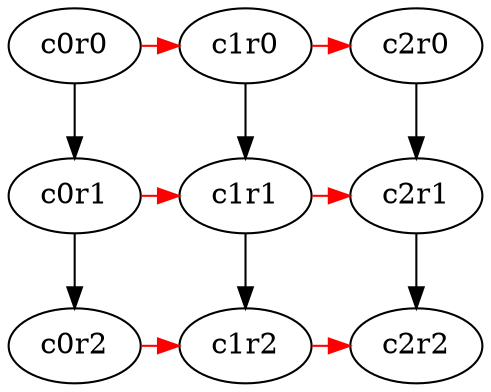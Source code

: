 # date: 2016-02-23 17:02:39
digraph G {                                                                     
  compound=true;
  subgraph columns {
    c0r0 -> c0r1;
    c0r1 -> c0r2;
    c1r0 -> c1r1;
    c1r1 -> c1r2;
    c2r0 -> c2r1;
    c2r1 -> c2r2;
  }
  subgraph rows {
    edge [color=red, constraint=false];
    c0r0 -> c1r0;
    c1r0 -> c2r0;
    c0r1 -> c1r1;
    c1r1 -> c2r1;
    c0r2 -> c1r2;
    c1r2 -> c2r2;
  }
}
